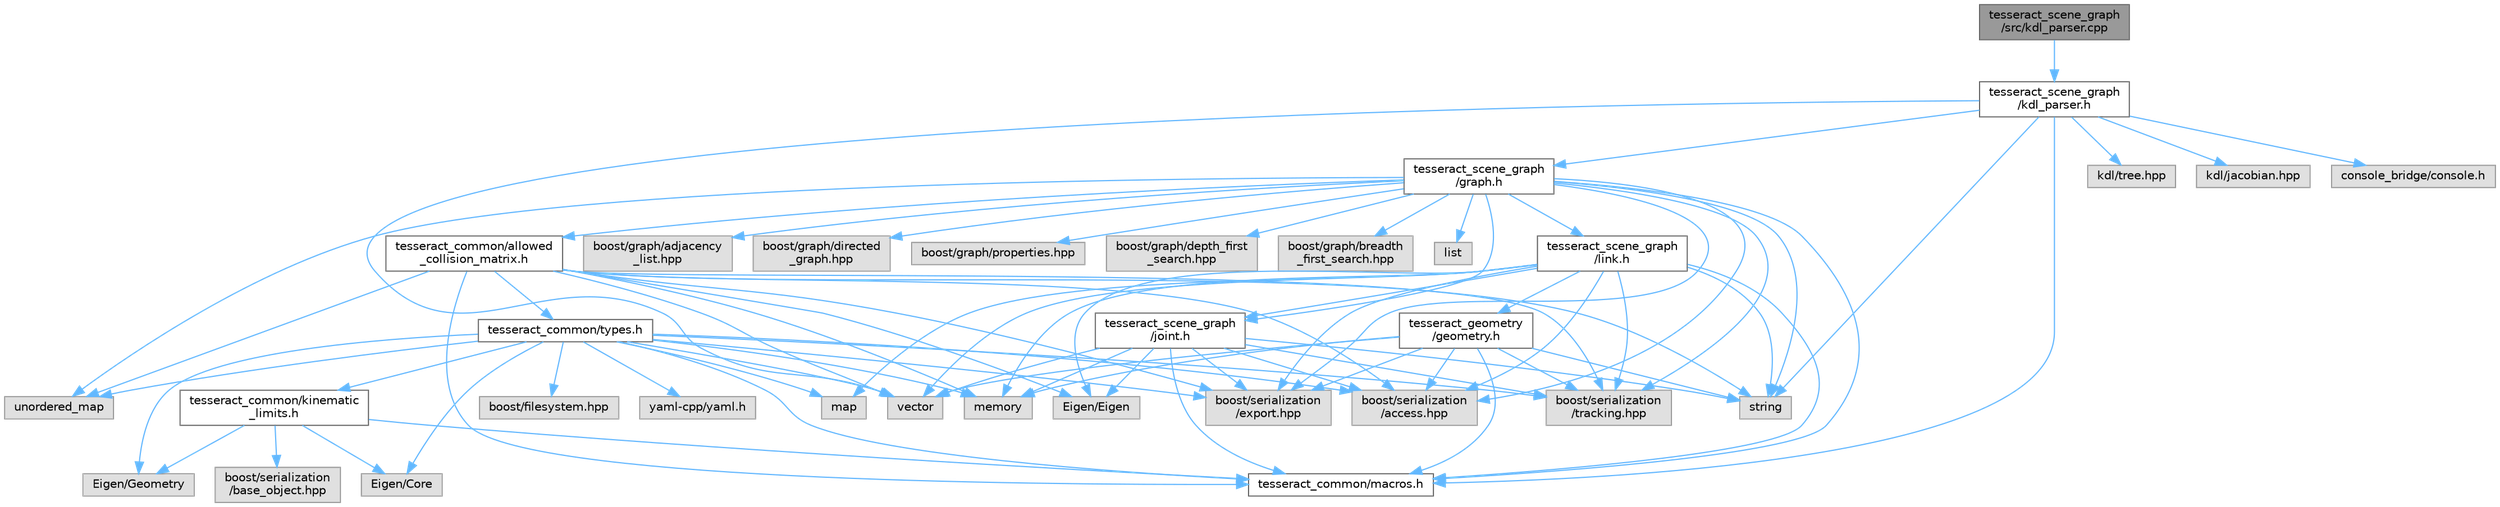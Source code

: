 digraph "tesseract_scene_graph/src/kdl_parser.cpp"
{
 // LATEX_PDF_SIZE
  bgcolor="transparent";
  edge [fontname=Helvetica,fontsize=10,labelfontname=Helvetica,labelfontsize=10];
  node [fontname=Helvetica,fontsize=10,shape=box,height=0.2,width=0.4];
  Node1 [label="tesseract_scene_graph\l/src/kdl_parser.cpp",height=0.2,width=0.4,color="gray40", fillcolor="grey60", style="filled", fontcolor="black",tooltip=" "];
  Node1 -> Node2 [color="steelblue1",style="solid"];
  Node2 [label="tesseract_scene_graph\l/kdl_parser.h",height=0.2,width=0.4,color="grey40", fillcolor="white", style="filled",URL="$d0/d45/kdl__parser_8h.html",tooltip=" "];
  Node2 -> Node3 [color="steelblue1",style="solid"];
  Node3 [label="tesseract_common/macros.h",height=0.2,width=0.4,color="grey40", fillcolor="white", style="filled",URL="$de/d3c/macros_8h.html",tooltip="Common Tesseract Macros."];
  Node2 -> Node4 [color="steelblue1",style="solid"];
  Node4 [label="string",height=0.2,width=0.4,color="grey60", fillcolor="#E0E0E0", style="filled",tooltip=" "];
  Node2 -> Node5 [color="steelblue1",style="solid"];
  Node5 [label="vector",height=0.2,width=0.4,color="grey60", fillcolor="#E0E0E0", style="filled",tooltip=" "];
  Node2 -> Node6 [color="steelblue1",style="solid"];
  Node6 [label="kdl/tree.hpp",height=0.2,width=0.4,color="grey60", fillcolor="#E0E0E0", style="filled",tooltip=" "];
  Node2 -> Node7 [color="steelblue1",style="solid"];
  Node7 [label="kdl/jacobian.hpp",height=0.2,width=0.4,color="grey60", fillcolor="#E0E0E0", style="filled",tooltip=" "];
  Node2 -> Node8 [color="steelblue1",style="solid"];
  Node8 [label="console_bridge/console.h",height=0.2,width=0.4,color="grey60", fillcolor="#E0E0E0", style="filled",tooltip=" "];
  Node2 -> Node9 [color="steelblue1",style="solid"];
  Node9 [label="tesseract_scene_graph\l/graph.h",height=0.2,width=0.4,color="grey40", fillcolor="white", style="filled",URL="$d6/df3/graph_8h.html",tooltip="A basic scene graph using boost."];
  Node9 -> Node3 [color="steelblue1",style="solid"];
  Node9 -> Node10 [color="steelblue1",style="solid"];
  Node10 [label="boost/graph/adjacency\l_list.hpp",height=0.2,width=0.4,color="grey60", fillcolor="#E0E0E0", style="filled",tooltip=" "];
  Node9 -> Node11 [color="steelblue1",style="solid"];
  Node11 [label="boost/graph/directed\l_graph.hpp",height=0.2,width=0.4,color="grey60", fillcolor="#E0E0E0", style="filled",tooltip=" "];
  Node9 -> Node12 [color="steelblue1",style="solid"];
  Node12 [label="boost/graph/properties.hpp",height=0.2,width=0.4,color="grey60", fillcolor="#E0E0E0", style="filled",tooltip=" "];
  Node9 -> Node13 [color="steelblue1",style="solid"];
  Node13 [label="boost/graph/depth_first\l_search.hpp",height=0.2,width=0.4,color="grey60", fillcolor="#E0E0E0", style="filled",tooltip=" "];
  Node9 -> Node14 [color="steelblue1",style="solid"];
  Node14 [label="boost/graph/breadth\l_first_search.hpp",height=0.2,width=0.4,color="grey60", fillcolor="#E0E0E0", style="filled",tooltip=" "];
  Node9 -> Node15 [color="steelblue1",style="solid"];
  Node15 [label="boost/serialization\l/access.hpp",height=0.2,width=0.4,color="grey60", fillcolor="#E0E0E0", style="filled",tooltip=" "];
  Node9 -> Node4 [color="steelblue1",style="solid"];
  Node9 -> Node16 [color="steelblue1",style="solid"];
  Node16 [label="list",height=0.2,width=0.4,color="grey60", fillcolor="#E0E0E0", style="filled",tooltip=" "];
  Node9 -> Node17 [color="steelblue1",style="solid"];
  Node17 [label="unordered_map",height=0.2,width=0.4,color="grey60", fillcolor="#E0E0E0", style="filled",tooltip=" "];
  Node9 -> Node18 [color="steelblue1",style="solid"];
  Node18 [label="tesseract_scene_graph\l/link.h",height=0.2,width=0.4,color="grey40", fillcolor="white", style="filled",URL="$d2/d5c/tesseract__scene__graph_2include_2tesseract__scene__graph_2link_8h.html",tooltip=" "];
  Node18 -> Node3 [color="steelblue1",style="solid"];
  Node18 -> Node15 [color="steelblue1",style="solid"];
  Node18 -> Node4 [color="steelblue1",style="solid"];
  Node18 -> Node5 [color="steelblue1",style="solid"];
  Node18 -> Node19 [color="steelblue1",style="solid"];
  Node19 [label="map",height=0.2,width=0.4,color="grey60", fillcolor="#E0E0E0", style="filled",tooltip=" "];
  Node18 -> Node20 [color="steelblue1",style="solid"];
  Node20 [label="memory",height=0.2,width=0.4,color="grey60", fillcolor="#E0E0E0", style="filled",tooltip=" "];
  Node18 -> Node21 [color="steelblue1",style="solid"];
  Node21 [label="Eigen/Eigen",height=0.2,width=0.4,color="grey60", fillcolor="#E0E0E0", style="filled",tooltip=" "];
  Node18 -> Node22 [color="steelblue1",style="solid"];
  Node22 [label="tesseract_scene_graph\l/joint.h",height=0.2,width=0.4,color="grey40", fillcolor="white", style="filled",URL="$d4/d6d/tesseract__scene__graph_2include_2tesseract__scene__graph_2joint_8h.html",tooltip=" "];
  Node22 -> Node3 [color="steelblue1",style="solid"];
  Node22 -> Node15 [color="steelblue1",style="solid"];
  Node22 -> Node4 [color="steelblue1",style="solid"];
  Node22 -> Node5 [color="steelblue1",style="solid"];
  Node22 -> Node20 [color="steelblue1",style="solid"];
  Node22 -> Node21 [color="steelblue1",style="solid"];
  Node22 -> Node23 [color="steelblue1",style="solid"];
  Node23 [label="boost/serialization\l/export.hpp",height=0.2,width=0.4,color="grey60", fillcolor="#E0E0E0", style="filled",tooltip=" "];
  Node22 -> Node24 [color="steelblue1",style="solid"];
  Node24 [label="boost/serialization\l/tracking.hpp",height=0.2,width=0.4,color="grey60", fillcolor="#E0E0E0", style="filled",tooltip=" "];
  Node18 -> Node25 [color="steelblue1",style="solid"];
  Node25 [label="tesseract_geometry\l/geometry.h",height=0.2,width=0.4,color="grey40", fillcolor="white", style="filled",URL="$d0/da6/tesseract__geometry_2include_2tesseract__geometry_2geometry_8h.html",tooltip="Tesseract Geometries."];
  Node25 -> Node3 [color="steelblue1",style="solid"];
  Node25 -> Node15 [color="steelblue1",style="solid"];
  Node25 -> Node23 [color="steelblue1",style="solid"];
  Node25 -> Node20 [color="steelblue1",style="solid"];
  Node25 -> Node4 [color="steelblue1",style="solid"];
  Node25 -> Node5 [color="steelblue1",style="solid"];
  Node25 -> Node24 [color="steelblue1",style="solid"];
  Node18 -> Node23 [color="steelblue1",style="solid"];
  Node18 -> Node24 [color="steelblue1",style="solid"];
  Node9 -> Node22 [color="steelblue1",style="solid"];
  Node9 -> Node26 [color="steelblue1",style="solid"];
  Node26 [label="tesseract_common/allowed\l_collision_matrix.h",height=0.2,width=0.4,color="grey40", fillcolor="white", style="filled",URL="$d2/d01/allowed__collision__matrix_8h.html",tooltip=" "];
  Node26 -> Node3 [color="steelblue1",style="solid"];
  Node26 -> Node15 [color="steelblue1",style="solid"];
  Node26 -> Node4 [color="steelblue1",style="solid"];
  Node26 -> Node5 [color="steelblue1",style="solid"];
  Node26 -> Node20 [color="steelblue1",style="solid"];
  Node26 -> Node21 [color="steelblue1",style="solid"];
  Node26 -> Node17 [color="steelblue1",style="solid"];
  Node26 -> Node27 [color="steelblue1",style="solid"];
  Node27 [label="tesseract_common/types.h",height=0.2,width=0.4,color="grey40", fillcolor="white", style="filled",URL="$dd/ddb/tesseract__common_2include_2tesseract__common_2types_8h.html",tooltip="Common Tesseract Types."];
  Node27 -> Node3 [color="steelblue1",style="solid"];
  Node27 -> Node15 [color="steelblue1",style="solid"];
  Node27 -> Node28 [color="steelblue1",style="solid"];
  Node28 [label="Eigen/Core",height=0.2,width=0.4,color="grey60", fillcolor="#E0E0E0", style="filled",tooltip=" "];
  Node27 -> Node29 [color="steelblue1",style="solid"];
  Node29 [label="Eigen/Geometry",height=0.2,width=0.4,color="grey60", fillcolor="#E0E0E0", style="filled",tooltip=" "];
  Node27 -> Node5 [color="steelblue1",style="solid"];
  Node27 -> Node20 [color="steelblue1",style="solid"];
  Node27 -> Node19 [color="steelblue1",style="solid"];
  Node27 -> Node17 [color="steelblue1",style="solid"];
  Node27 -> Node30 [color="steelblue1",style="solid"];
  Node30 [label="boost/filesystem.hpp",height=0.2,width=0.4,color="grey60", fillcolor="#E0E0E0", style="filled",tooltip=" "];
  Node27 -> Node31 [color="steelblue1",style="solid"];
  Node31 [label="yaml-cpp/yaml.h",height=0.2,width=0.4,color="grey60", fillcolor="#E0E0E0", style="filled",tooltip=" "];
  Node27 -> Node32 [color="steelblue1",style="solid"];
  Node32 [label="tesseract_common/kinematic\l_limits.h",height=0.2,width=0.4,color="grey40", fillcolor="white", style="filled",URL="$d9/dc2/kinematic__limits_8h.html",tooltip="Common Tesseract Kinematic Limits and Related Utility Functions."];
  Node32 -> Node3 [color="steelblue1",style="solid"];
  Node32 -> Node28 [color="steelblue1",style="solid"];
  Node32 -> Node29 [color="steelblue1",style="solid"];
  Node32 -> Node33 [color="steelblue1",style="solid"];
  Node33 [label="boost/serialization\l/base_object.hpp",height=0.2,width=0.4,color="grey60", fillcolor="#E0E0E0", style="filled",tooltip=" "];
  Node27 -> Node23 [color="steelblue1",style="solid"];
  Node27 -> Node24 [color="steelblue1",style="solid"];
  Node26 -> Node23 [color="steelblue1",style="solid"];
  Node26 -> Node24 [color="steelblue1",style="solid"];
  Node9 -> Node23 [color="steelblue1",style="solid"];
  Node9 -> Node24 [color="steelblue1",style="solid"];
}
